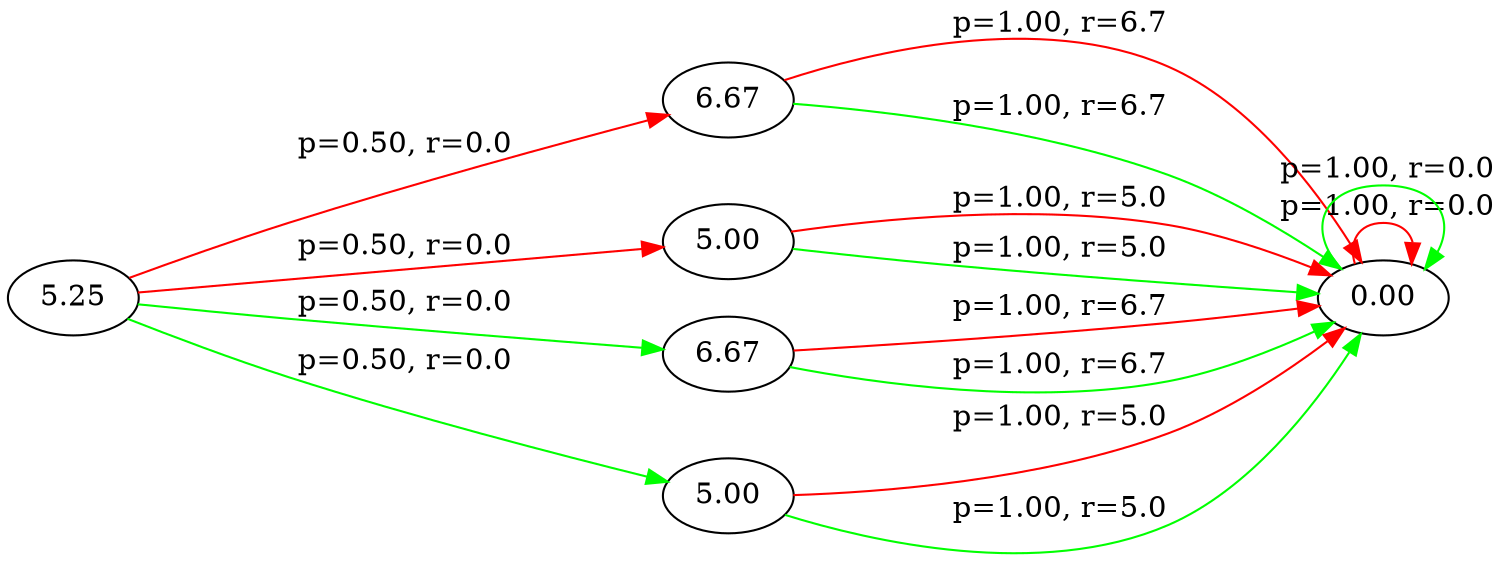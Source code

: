 digraph Lookahead {
ranksep=2; rankdir=LR; 
s0 [label = "5.25"];
s1 [label = "6.67"];
s2 [label = "5.00"];
s3 [label = "6.67"];
s4 [label = "5.00"];
s5 [label = "0.00"];
s0 -> s1 [label = " p=0.50, r=0.0", color=red];
s0 -> s2 [label = " p=0.50, r=0.0", color=red];
s0 -> s3 [label = " p=0.50, r=0.0", color=green];
s0 -> s4 [label = " p=0.50, r=0.0", color=green];
s1 -> s5 [label = " p=1.00, r=6.7", color=red];
s1 -> s5 [label = " p=1.00, r=6.7", color=green];
s2 -> s5 [label = " p=1.00, r=5.0", color=red];
s2 -> s5 [label = " p=1.00, r=5.0", color=green];
s3 -> s5 [label = " p=1.00, r=6.7", color=red];
s3 -> s5 [label = " p=1.00, r=6.7", color=green];
s4 -> s5 [label = " p=1.00, r=5.0", color=red];
s4 -> s5 [label = " p=1.00, r=5.0", color=green];
s5 -> s5 [label = " p=1.00, r=0.0", color=red];
s5 -> s5 [label = " p=1.00, r=0.0", color=green];
}
